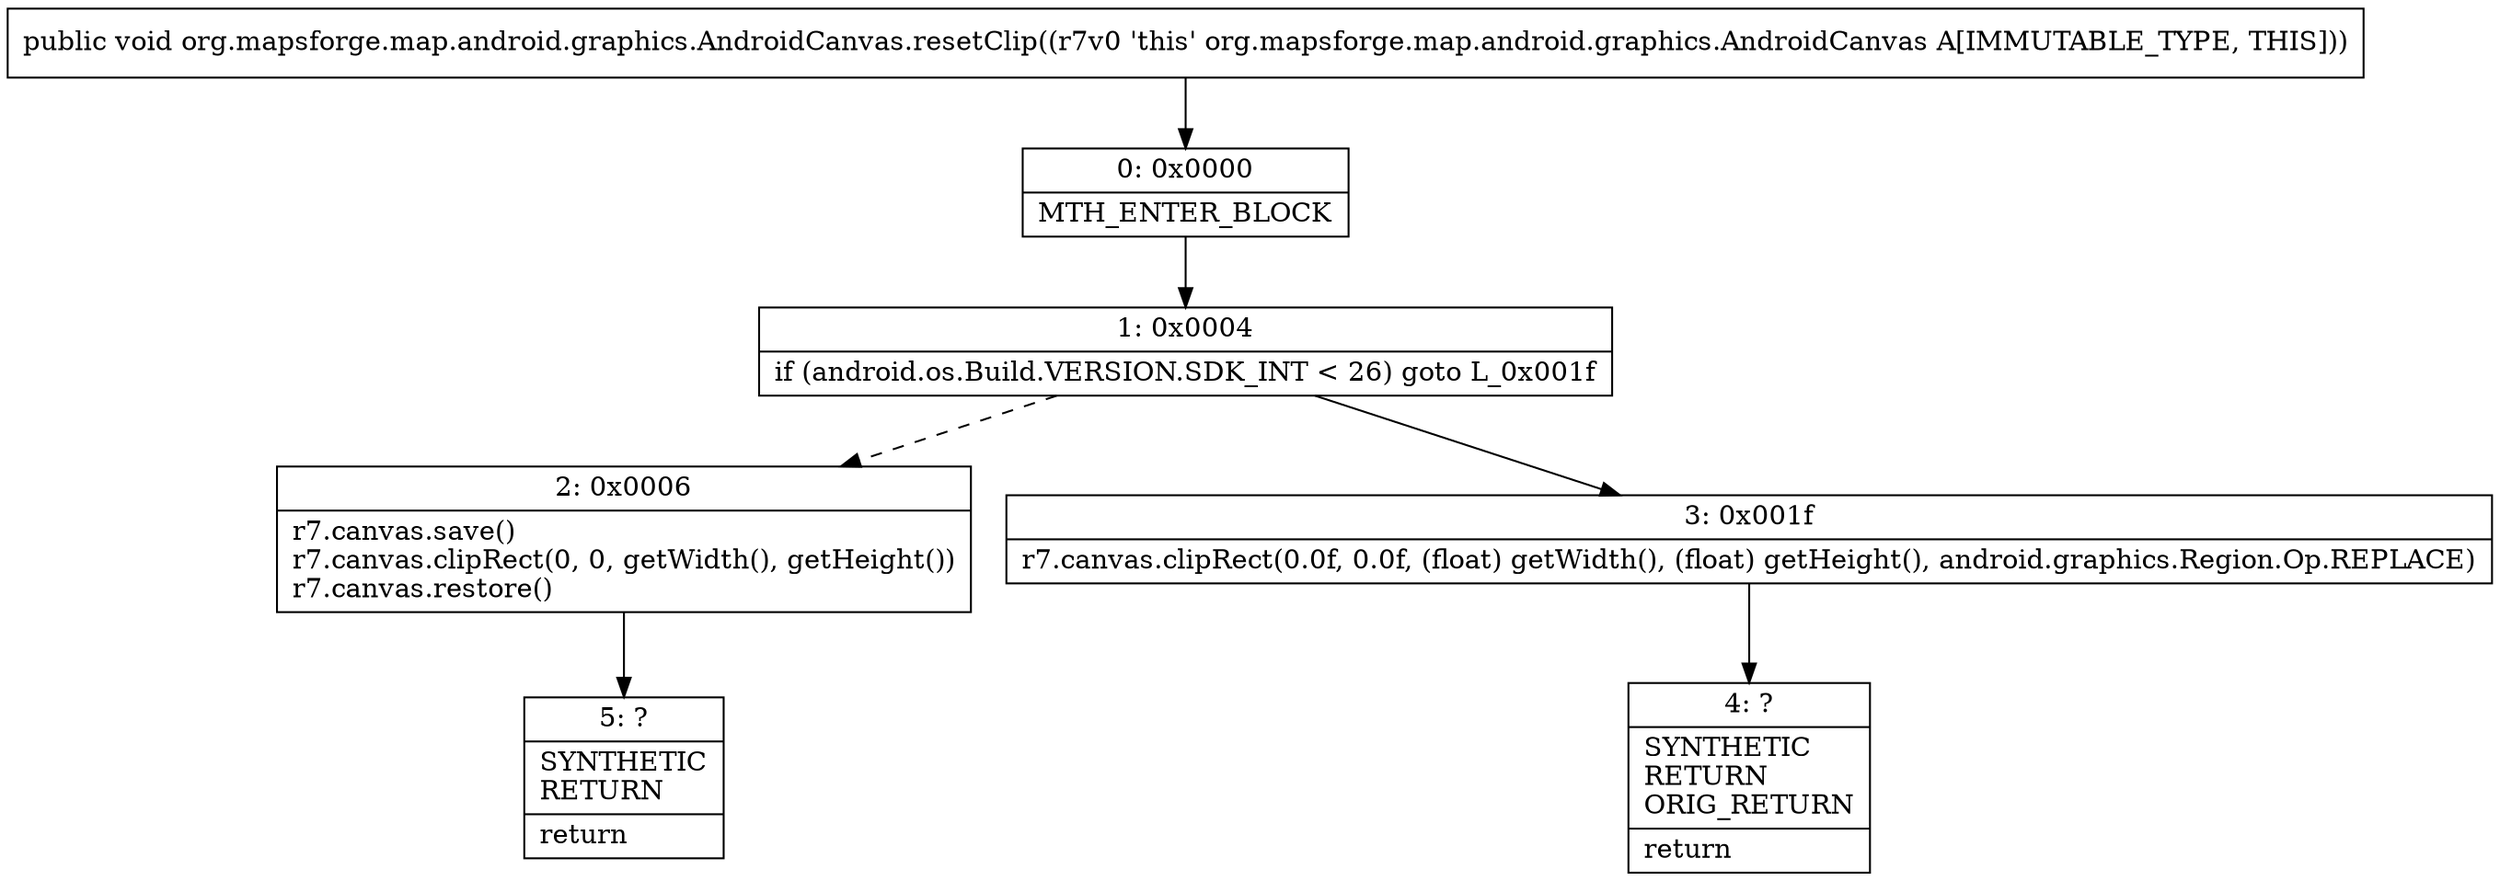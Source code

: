digraph "CFG fororg.mapsforge.map.android.graphics.AndroidCanvas.resetClip()V" {
Node_0 [shape=record,label="{0\:\ 0x0000|MTH_ENTER_BLOCK\l}"];
Node_1 [shape=record,label="{1\:\ 0x0004|if (android.os.Build.VERSION.SDK_INT \< 26) goto L_0x001f\l}"];
Node_2 [shape=record,label="{2\:\ 0x0006|r7.canvas.save()\lr7.canvas.clipRect(0, 0, getWidth(), getHeight())\lr7.canvas.restore()\l}"];
Node_3 [shape=record,label="{3\:\ 0x001f|r7.canvas.clipRect(0.0f, 0.0f, (float) getWidth(), (float) getHeight(), android.graphics.Region.Op.REPLACE)\l}"];
Node_4 [shape=record,label="{4\:\ ?|SYNTHETIC\lRETURN\lORIG_RETURN\l|return\l}"];
Node_5 [shape=record,label="{5\:\ ?|SYNTHETIC\lRETURN\l|return\l}"];
MethodNode[shape=record,label="{public void org.mapsforge.map.android.graphics.AndroidCanvas.resetClip((r7v0 'this' org.mapsforge.map.android.graphics.AndroidCanvas A[IMMUTABLE_TYPE, THIS])) }"];
MethodNode -> Node_0;
Node_0 -> Node_1;
Node_1 -> Node_2[style=dashed];
Node_1 -> Node_3;
Node_2 -> Node_5;
Node_3 -> Node_4;
}

